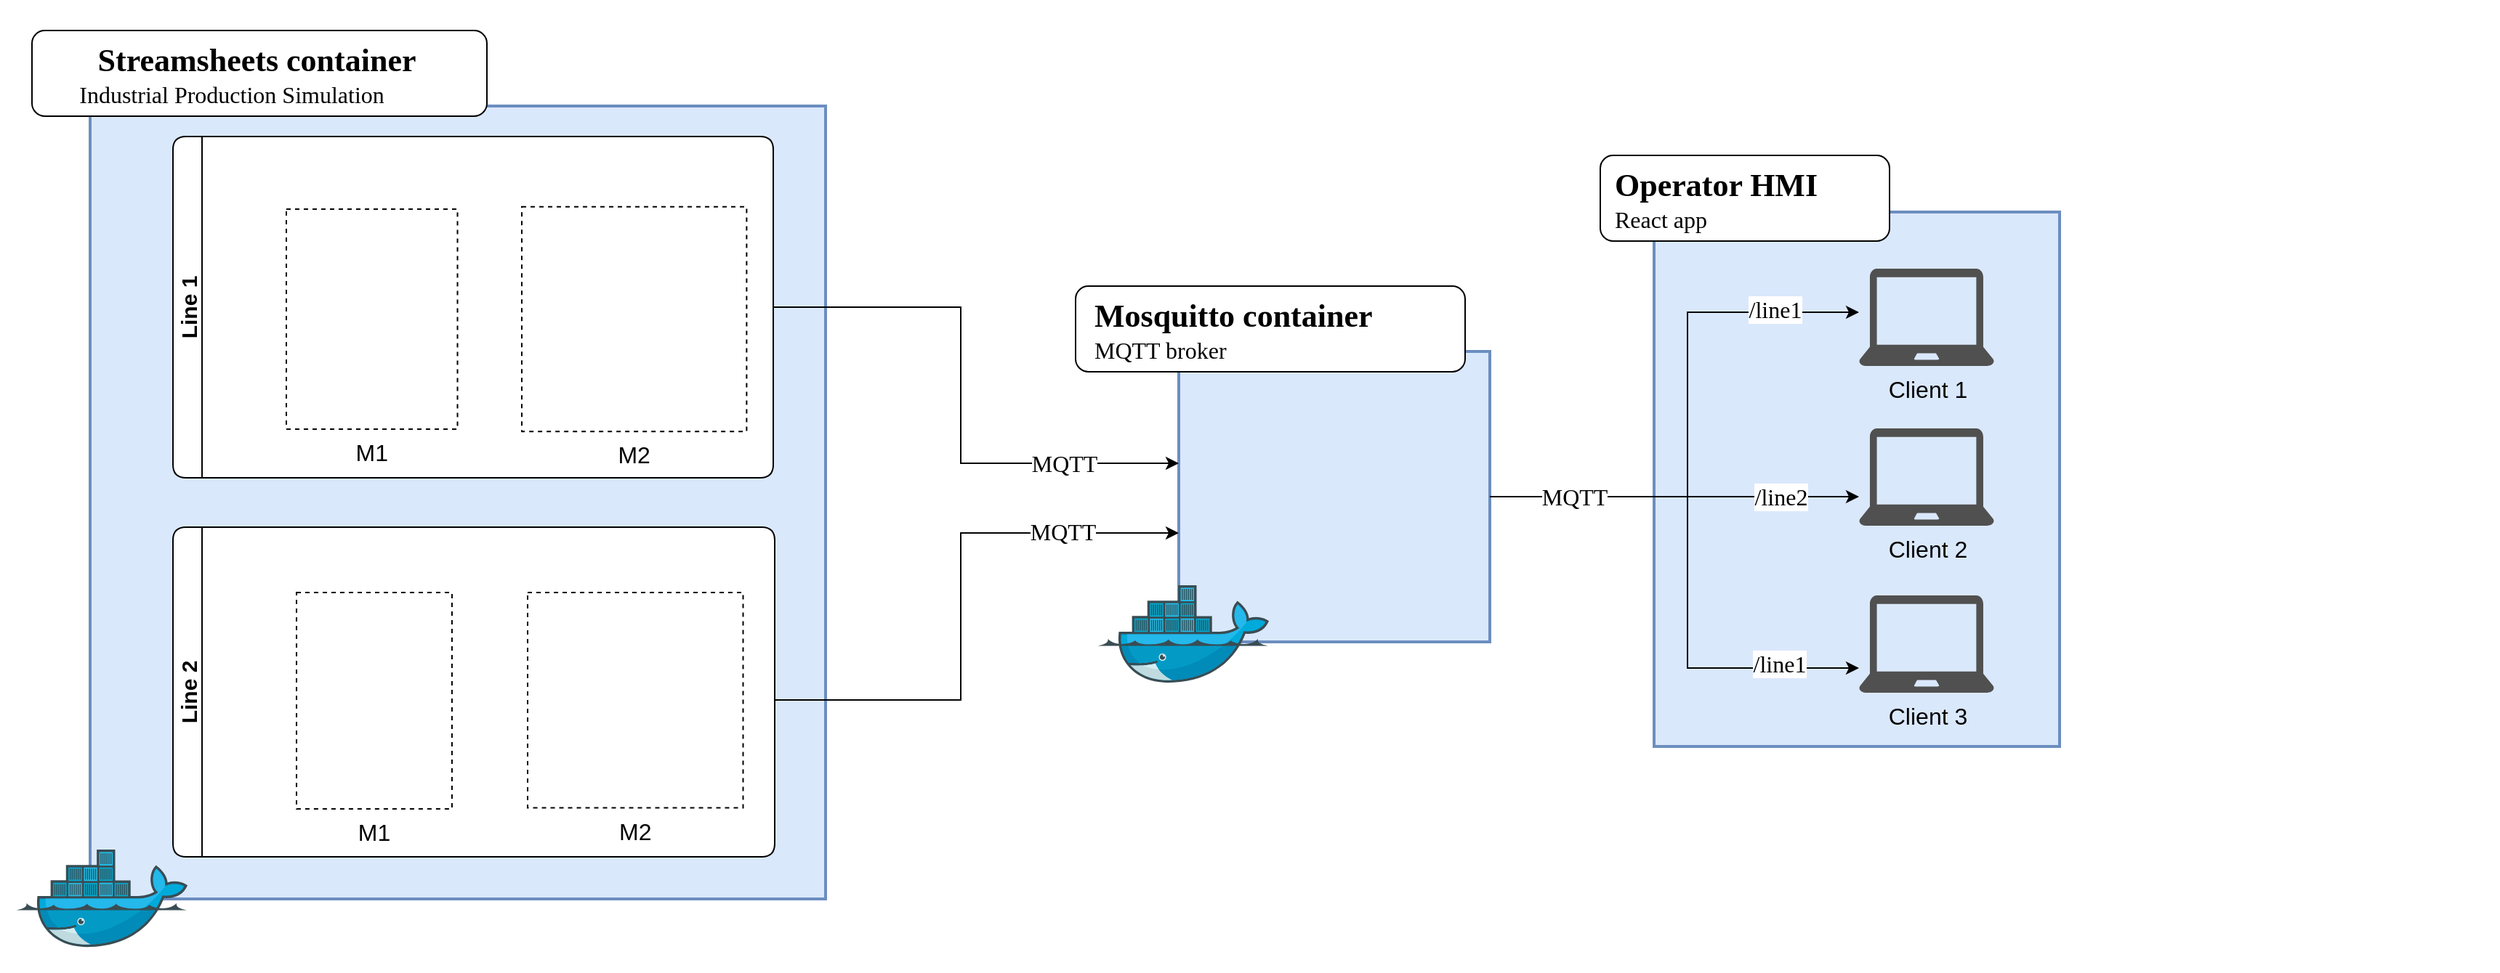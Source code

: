<mxfile version="19.0.3" type="device" pages="2"><diagram id="Un8UO-k_HFrV-LP1yDsO" name="No_Auth"><mxGraphModel dx="2690" dy="1089" grid="0" gridSize="10" guides="1" tooltips="1" connect="1" arrows="1" fold="1" page="0" pageScale="1" pageWidth="827" pageHeight="1169" math="0" shadow="0"><root><mxCell id="0"/><mxCell id="1" parent="0"/><mxCell id="wghopsO0f5nbzpMIrns2-92" value="" style="whiteSpace=wrap;html=1;labelBackgroundColor=none;labelBorderColor=#FF6666;fontSize=16;strokeWidth=2;rounded=0;fillColor=#dae8fc;glass=0;sketch=0;strokeColor=#6c8ebf;" parent="1" vertex="1"><mxGeometry x="57" y="19" width="279" height="368" as="geometry"/></mxCell><mxCell id="wghopsO0f5nbzpMIrns2-39" value="" style="group" parent="1" vertex="1" connectable="0"><mxGeometry x="-1072" y="-127" width="559" height="669" as="geometry"/></mxCell><mxCell id="wghopsO0f5nbzpMIrns2-24" value="" style="whiteSpace=wrap;html=1;labelBackgroundColor=none;labelBorderColor=#FF6666;fontSize=16;strokeWidth=2;rounded=0;fillColor=#dae8fc;glass=0;sketch=0;strokeColor=#6c8ebf;" parent="wghopsO0f5nbzpMIrns2-39" vertex="1"><mxGeometry x="53" y="73" width="506" height="546" as="geometry"/></mxCell><mxCell id="wghopsO0f5nbzpMIrns2-18" value="Line 1" style="swimlane;startSize=20;horizontal=0;labelBackgroundColor=none;fontSize=15;fontStyle=1;swimlaneFillColor=default;rounded=1;" parent="wghopsO0f5nbzpMIrns2-39" vertex="1"><mxGeometry x="110" y="94" width="413" height="235" as="geometry"><mxRectangle x="-797" y="26" width="42" height="198" as="alternateBounds"/></mxGeometry></mxCell><mxCell id="wghopsO0f5nbzpMIrns2-11" value="M1" style="shape=image;verticalLabelPosition=bottom;labelBackgroundColor=default;verticalAlign=top;aspect=fixed;imageAspect=0;image=https://thumbs.dreamstime.com/z/metalwork-milling-machine-icon-isometric-style-vector-web-design-isolated-white-background-188211630.jpg;clipPath=inset(0.33% 11.97% 8.33% 13.03%);fontSize=16;imageBorder=default;dashed=1;" parent="wghopsO0f5nbzpMIrns2-18" vertex="1"><mxGeometry x="78" y="49.999" width="117.76" height="151.489" as="geometry"/></mxCell><mxCell id="wghopsO0f5nbzpMIrns2-12" value="M2" style="shape=image;verticalLabelPosition=bottom;labelBackgroundColor=default;verticalAlign=top;aspect=fixed;imageAspect=0;image=https://thumbs.dreamstime.com/b/milling-machine-tool-icon-isometric-style-vector-web-design-isolated-white-background-188211577.jpg;fontSize=16;imageBorder=default;dashed=1;" parent="wghopsO0f5nbzpMIrns2-18" vertex="1"><mxGeometry x="239.995" y="48.4" width="154.695" height="154.695" as="geometry"/></mxCell><mxCell id="wghopsO0f5nbzpMIrns2-23" value="" style="shape=image;verticalLabelPosition=bottom;labelBackgroundColor=default;verticalAlign=top;aspect=fixed;imageAspect=0;image=https://cedalo.com/wp-content/uploads/2022/05/streamsheets-logo.png;clipPath=inset(0% 12.67% 0% 0%);" parent="wghopsO0f5nbzpMIrns2-18" vertex="1"><mxGeometry x="38" y="14" width="147.61" height="40" as="geometry"/></mxCell><mxCell id="wghopsO0f5nbzpMIrns2-30" value="" style="shape=image;verticalLabelPosition=bottom;labelBackgroundColor=default;verticalAlign=top;aspect=fixed;imageAspect=0;image=https://cedalo.com/wp-content/uploads/2022/05/streamsheets-logo.png;clipPath=inset(0% 12.67% 0% 0%);" parent="wghopsO0f5nbzpMIrns2-18" vertex="1"><mxGeometry x="221" y="14" width="147.61" height="40" as="geometry"/></mxCell><mxCell id="wghopsO0f5nbzpMIrns2-19" value="Line 2" style="swimlane;startSize=20;horizontal=0;labelBackgroundColor=none;fontSize=15;fontStyle=1;rounded=1;swimlaneFillColor=default;" parent="wghopsO0f5nbzpMIrns2-39" vertex="1"><mxGeometry x="110" y="363" width="414" height="227" as="geometry"><mxRectangle x="-797" y="26" width="42" height="198" as="alternateBounds"/></mxGeometry></mxCell><mxCell id="wghopsO0f5nbzpMIrns2-15" value="M1" style="shape=image;verticalLabelPosition=bottom;labelBackgroundColor=default;verticalAlign=top;aspect=fixed;imageAspect=0;image=https://thumbs.dreamstime.com/z/power-press-machine-icon-isometric-style-vector-web-design-isolated-white-background-219063908.jpg;clipPath=inset(0.67% 12.68% 8.33% 18.31%);fontSize=16;imageBorder=default;dashed=1;" parent="wghopsO0f5nbzpMIrns2-19" vertex="1"><mxGeometry x="85.0" y="45" width="106.973" height="149" as="geometry"/></mxCell><mxCell id="wghopsO0f5nbzpMIrns2-22" value="M2" style="shape=image;verticalLabelPosition=bottom;labelBackgroundColor=default;verticalAlign=top;aspect=fixed;imageAspect=0;image=https://thumbs.dreamstime.com/b/electric-milling-machine-icon-isometric-style-vector-web-design-isolated-white-background-188211650.jpg;fontSize=16;imageBorder=#000000;dashed=1;" parent="wghopsO0f5nbzpMIrns2-19" vertex="1"><mxGeometry x="244.002" y="44.995" width="148.255" height="148.255" as="geometry"/></mxCell><mxCell id="wghopsO0f5nbzpMIrns2-25" value="" style="sketch=0;aspect=fixed;html=1;points=[];align=center;image;fontSize=12;image=img/lib/mscae/Docker.svg;clipPath=inset(0% 0% 28.57% 0%);" parent="wghopsO0f5nbzpMIrns2-39" vertex="1"><mxGeometry x="2" y="585" width="118.33" height="71" as="geometry"/></mxCell><mxCell id="wghopsO0f5nbzpMIrns2-31" value="" style="shape=image;verticalLabelPosition=bottom;labelBackgroundColor=default;verticalAlign=top;aspect=fixed;imageAspect=0;image=https://cedalo.com/wp-content/uploads/2022/05/streamsheets-logo.png;clipPath=inset(0% 12.67% 0% 0%);" parent="wghopsO0f5nbzpMIrns2-39" vertex="1"><mxGeometry x="152" y="372" width="147.61" height="40" as="geometry"/></mxCell><mxCell id="wghopsO0f5nbzpMIrns2-32" value="" style="shape=image;verticalLabelPosition=bottom;labelBackgroundColor=default;verticalAlign=top;aspect=fixed;imageAspect=0;image=https://cedalo.com/wp-content/uploads/2022/05/streamsheets-logo.png;clipPath=inset(0% 12.67% 0% 0%);" parent="wghopsO0f5nbzpMIrns2-39" vertex="1"><mxGeometry x="333" y="372" width="147.61" height="40" as="geometry"/></mxCell><mxCell id="wghopsO0f5nbzpMIrns2-38" value="" style="group;labelBorderColor=none;rounded=1;strokeColor=default;fillColor=default;spacingLeft=0;" parent="wghopsO0f5nbzpMIrns2-39" vertex="1" connectable="0"><mxGeometry x="13" y="21" width="313" height="59" as="geometry"/></mxCell><mxCell id="wghopsO0f5nbzpMIrns2-26" value="&amp;nbsp; &amp;nbsp;Streamsheets container" style="text;html=1;align=center;verticalAlign=middle;resizable=0;points=[];autosize=1;strokeColor=none;fillColor=none;fontSize=22;fontStyle=1;fontFamily=Verdana;" parent="wghopsO0f5nbzpMIrns2-38" vertex="1"><mxGeometry x="-22" y="2" width="335" height="38" as="geometry"/></mxCell><mxCell id="wghopsO0f5nbzpMIrns2-36" value="&lt;span style=&quot;font-size: 16px;&quot;&gt;&amp;nbsp; &amp;nbsp;Industrial Production Simulation&lt;/span&gt;" style="text;html=1;align=center;verticalAlign=middle;resizable=0;points=[];autosize=1;strokeColor=none;fillColor=none;fontSize=16;fontFamily=Verdana;fontStyle=0" parent="wghopsO0f5nbzpMIrns2-38" vertex="1"><mxGeometry x="-16" y="28" width="294" height="31" as="geometry"/></mxCell><mxCell id="wghopsO0f5nbzpMIrns2-47" value="" style="group" parent="1" vertex="1" connectable="0"><mxGeometry x="-326.0" y="56" width="313.0" height="291" as="geometry"/></mxCell><mxCell id="wghopsO0f5nbzpMIrns2-35" value="" style="whiteSpace=wrap;html=1;rounded=0;glass=0;labelBackgroundColor=none;labelBorderColor=#FF6666;sketch=0;fontFamily=Verdana;fontSize=20;strokeWidth=2;fillColor=#dae8fc;strokeColor=#6c8ebf;" parent="wghopsO0f5nbzpMIrns2-47" vertex="1"><mxGeometry x="56.0" y="59" width="214" height="200" as="geometry"/></mxCell><mxCell id="wghopsO0f5nbzpMIrns2-34" value="" style="shape=image;verticalLabelPosition=bottom;labelBackgroundColor=default;verticalAlign=top;aspect=fixed;imageAspect=0;image=https://projects.eclipse.org/sites/default/files/mosquitto-200px.png;" parent="wghopsO0f5nbzpMIrns2-47" vertex="1"><mxGeometry x="92.95" y="90" width="140.1" height="138" as="geometry"/></mxCell><mxCell id="wghopsO0f5nbzpMIrns2-41" value="" style="sketch=0;aspect=fixed;html=1;points=[];align=center;image;fontSize=12;image=img/lib/mscae/Docker.svg;clipPath=inset(0% 0% 28.57% 0%);" parent="wghopsO0f5nbzpMIrns2-47" vertex="1"><mxGeometry y="220" width="118.33" height="71" as="geometry"/></mxCell><mxCell id="wghopsO0f5nbzpMIrns2-95" value="" style="group;labelBorderColor=none;rounded=1;strokeColor=default;fillColor=default;spacingLeft=0;align=left;" parent="wghopsO0f5nbzpMIrns2-47" vertex="1" connectable="0"><mxGeometry x="-15" y="14" width="268" height="59" as="geometry"/></mxCell><mxCell id="wghopsO0f5nbzpMIrns2-96" value="Mosquitto container" style="text;html=1;align=left;verticalAlign=middle;resizable=0;points=[];autosize=1;strokeColor=none;fillColor=none;fontSize=22;fontStyle=1;fontFamily=Verdana;" parent="wghopsO0f5nbzpMIrns2-95" vertex="1"><mxGeometry x="11.131" y="2" width="265" height="38" as="geometry"/></mxCell><mxCell id="wghopsO0f5nbzpMIrns2-97" value="&lt;span style=&quot;font-size: 16px;&quot;&gt;MQTT broker&lt;/span&gt;" style="text;html=1;align=left;verticalAlign=middle;resizable=0;points=[];autosize=1;strokeColor=none;fillColor=none;fontSize=16;fontFamily=Verdana;fontStyle=0" parent="wghopsO0f5nbzpMIrns2-95" vertex="1"><mxGeometry x="11.131" y="28" width="121" height="31" as="geometry"/></mxCell><mxCell id="wghopsO0f5nbzpMIrns2-49" style="edgeStyle=orthogonalEdgeStyle;rounded=0;orthogonalLoop=1;jettySize=auto;html=1;exitX=1;exitY=0.5;exitDx=0;exitDy=0;fontFamily=Verdana;fontSize=16;" parent="1" source="wghopsO0f5nbzpMIrns2-19" target="wghopsO0f5nbzpMIrns2-35" edge="1"><mxGeometry relative="1" as="geometry"><Array as="points"><mxPoint x="-548" y="355"/><mxPoint x="-420" y="355"/><mxPoint x="-420" y="240"/></Array></mxGeometry></mxCell><mxCell id="wghopsO0f5nbzpMIrns2-51" value="MQTT" style="edgeLabel;html=1;align=center;verticalAlign=middle;resizable=0;points=[];fontSize=16;fontFamily=Verdana;" parent="wghopsO0f5nbzpMIrns2-49" vertex="1" connectable="0"><mxGeometry x="0.58" y="1" relative="1" as="geometry"><mxPoint x="3" as="offset"/></mxGeometry></mxCell><mxCell id="wghopsO0f5nbzpMIrns2-58" style="edgeStyle=orthogonalEdgeStyle;rounded=0;orthogonalLoop=1;jettySize=auto;html=1;fontFamily=Verdana;fontSize=16;" parent="1" source="wghopsO0f5nbzpMIrns2-18" target="wghopsO0f5nbzpMIrns2-35" edge="1"><mxGeometry relative="1" as="geometry"><Array as="points"><mxPoint x="-420" y="85"/><mxPoint x="-420" y="192"/></Array></mxGeometry></mxCell><mxCell id="wghopsO0f5nbzpMIrns2-59" value="MQTT" style="edgeLabel;html=1;align=center;verticalAlign=middle;resizable=0;points=[];fontSize=16;fontFamily=Verdana;" parent="wghopsO0f5nbzpMIrns2-58" vertex="1" connectable="0"><mxGeometry x="0.502" y="-1" relative="1" as="geometry"><mxPoint x="17" y="-1" as="offset"/></mxGeometry></mxCell><mxCell id="wghopsO0f5nbzpMIrns2-60" value="" style="group" parent="1" vertex="1" connectable="0"><mxGeometry x="198" y="58" width="440" height="438" as="geometry"/></mxCell><mxCell id="wghopsO0f5nbzpMIrns2-61" value="" style="shape=image;verticalLabelPosition=bottom;labelBackgroundColor=default;verticalAlign=top;aspect=fixed;imageAspect=0;image=https://upload.wikimedia.org/wikipedia/commons/thumb/a/a7/React-icon.svg/2300px-React-icon.svg.png;" parent="wghopsO0f5nbzpMIrns2-60" vertex="1"><mxGeometry x="22.91" y="9" width="47.17" height="41" as="geometry"/></mxCell><mxCell id="wghopsO0f5nbzpMIrns2-62" value="&lt;font style=&quot;font-size: 16px;&quot;&gt;Client 1&lt;/font&gt;" style="sketch=0;pointerEvents=1;shadow=0;dashed=0;html=1;strokeColor=none;fillColor=#505050;labelPosition=center;verticalLabelPosition=bottom;verticalAlign=top;outlineConnect=0;align=center;shape=mxgraph.office.devices.laptop;rounded=0;" parent="wghopsO0f5nbzpMIrns2-60" vertex="1"><mxGeometry width="93" height="67" as="geometry"/></mxCell><mxCell id="wghopsO0f5nbzpMIrns2-63" value="" style="group;fontSize=14;labelBackgroundColor=none;labelBorderColor=none;" parent="1" vertex="1" connectable="0"><mxGeometry x="198" y="168" width="93" height="67" as="geometry"/></mxCell><mxCell id="wghopsO0f5nbzpMIrns2-64" value="" style="shape=image;verticalLabelPosition=bottom;labelBackgroundColor=default;verticalAlign=top;aspect=fixed;imageAspect=0;image=https://upload.wikimedia.org/wikipedia/commons/thumb/a/a7/React-icon.svg/2300px-React-icon.svg.png;" parent="wghopsO0f5nbzpMIrns2-63" vertex="1"><mxGeometry x="22.91" y="9" width="47.17" height="41" as="geometry"/></mxCell><mxCell id="wghopsO0f5nbzpMIrns2-65" value="&lt;font style=&quot;font-size: 16px;&quot;&gt;Client 2&lt;/font&gt;" style="sketch=0;pointerEvents=1;shadow=0;dashed=0;html=1;strokeColor=none;fillColor=#505050;labelPosition=center;verticalLabelPosition=bottom;verticalAlign=top;outlineConnect=0;align=center;shape=mxgraph.office.devices.laptop;rounded=0;" parent="wghopsO0f5nbzpMIrns2-63" vertex="1"><mxGeometry width="93" height="67" as="geometry"/></mxCell><mxCell id="wghopsO0f5nbzpMIrns2-66" value="" style="group;fontSize=17;" parent="1" vertex="1" connectable="0"><mxGeometry x="198" y="283" width="93" height="67" as="geometry"/></mxCell><mxCell id="wghopsO0f5nbzpMIrns2-67" value="" style="shape=image;verticalLabelPosition=bottom;labelBackgroundColor=default;verticalAlign=top;aspect=fixed;imageAspect=0;image=https://upload.wikimedia.org/wikipedia/commons/thumb/a/a7/React-icon.svg/2300px-React-icon.svg.png;" parent="wghopsO0f5nbzpMIrns2-66" vertex="1"><mxGeometry x="22.91" y="9" width="47.17" height="41" as="geometry"/></mxCell><mxCell id="wghopsO0f5nbzpMIrns2-68" value="&lt;font style=&quot;font-size: 16px;&quot;&gt;Client 3&lt;/font&gt;" style="sketch=0;pointerEvents=1;shadow=0;dashed=0;html=1;strokeColor=none;fillColor=#505050;labelPosition=center;verticalLabelPosition=bottom;verticalAlign=top;outlineConnect=0;align=center;shape=mxgraph.office.devices.laptop;rounded=0;" parent="wghopsO0f5nbzpMIrns2-66" vertex="1"><mxGeometry width="93" height="67" as="geometry"/></mxCell><mxCell id="wghopsO0f5nbzpMIrns2-71" style="edgeStyle=orthogonalEdgeStyle;rounded=0;orthogonalLoop=1;jettySize=auto;html=1;fontFamily=Verdana;fontSize=16;" parent="1" source="wghopsO0f5nbzpMIrns2-35" target="wghopsO0f5nbzpMIrns2-68" edge="1"><mxGeometry relative="1" as="geometry"><Array as="points"><mxPoint x="80" y="215"/><mxPoint x="80" y="333"/></Array></mxGeometry></mxCell><mxCell id="wghopsO0f5nbzpMIrns2-75" value="/line1" style="edgeLabel;html=1;align=center;verticalAlign=middle;resizable=0;points=[];fontSize=16;fontFamily=Verdana;" parent="wghopsO0f5nbzpMIrns2-71" vertex="1" connectable="0"><mxGeometry x="0.741" y="-1" relative="1" as="geometry"><mxPoint x="-7" y="-4" as="offset"/></mxGeometry></mxCell><mxCell id="wghopsO0f5nbzpMIrns2-70" style="edgeStyle=orthogonalEdgeStyle;rounded=0;orthogonalLoop=1;jettySize=auto;html=1;fontFamily=Verdana;fontSize=16;" parent="1" source="wghopsO0f5nbzpMIrns2-35" target="wghopsO0f5nbzpMIrns2-65" edge="1"><mxGeometry relative="1" as="geometry"><Array as="points"><mxPoint x="167" y="215"/><mxPoint x="167" y="215"/></Array></mxGeometry></mxCell><mxCell id="wghopsO0f5nbzpMIrns2-74" value="/line2" style="edgeLabel;html=1;align=center;verticalAlign=middle;resizable=0;points=[];fontSize=16;fontFamily=Verdana;" parent="wghopsO0f5nbzpMIrns2-70" vertex="1" connectable="0"><mxGeometry x="0.603" y="-5" relative="1" as="geometry"><mxPoint x="-4" y="-5" as="offset"/></mxGeometry></mxCell><mxCell id="wghopsO0f5nbzpMIrns2-69" style="edgeStyle=orthogonalEdgeStyle;rounded=0;orthogonalLoop=1;jettySize=auto;html=1;fontFamily=Verdana;fontSize=16;" parent="1" source="wghopsO0f5nbzpMIrns2-35" target="wghopsO0f5nbzpMIrns2-62" edge="1"><mxGeometry relative="1" as="geometry"><Array as="points"><mxPoint x="80" y="215"/><mxPoint x="80" y="88"/></Array></mxGeometry></mxCell><mxCell id="wghopsO0f5nbzpMIrns2-73" value="/line1" style="edgeLabel;html=1;align=center;verticalAlign=middle;resizable=0;points=[];fontSize=16;fontFamily=Verdana;" parent="wghopsO0f5nbzpMIrns2-69" vertex="1" connectable="0"><mxGeometry x="0.796" y="-4" relative="1" as="geometry"><mxPoint x="-19" y="-6" as="offset"/></mxGeometry></mxCell><mxCell id="wghopsO0f5nbzpMIrns2-94" value="MQTT" style="edgeLabel;html=1;align=center;verticalAlign=middle;resizable=0;points=[];fontSize=16;fontFamily=Verdana;" parent="wghopsO0f5nbzpMIrns2-69" vertex="1" connectable="0"><mxGeometry x="-0.695" y="1" relative="1" as="geometry"><mxPoint y="1" as="offset"/></mxGeometry></mxCell><mxCell id="wghopsO0f5nbzpMIrns2-99" value="" style="group;labelBorderColor=none;rounded=1;strokeColor=default;fillColor=default;spacingLeft=0;align=left;" parent="1" vertex="1" connectable="0"><mxGeometry x="20" y="-20" width="199" height="59" as="geometry"/></mxCell><mxCell id="wghopsO0f5nbzpMIrns2-100" value="Operator HMI" style="text;html=1;align=left;verticalAlign=middle;resizable=0;points=[];autosize=1;strokeColor=none;fillColor=none;fontSize=22;fontStyle=1;fontFamily=Verdana;" parent="wghopsO0f5nbzpMIrns2-99" vertex="1"><mxGeometry x="8.265" y="2" width="187" height="38" as="geometry"/></mxCell><mxCell id="wghopsO0f5nbzpMIrns2-101" value="&lt;span style=&quot;font-size: 16px;&quot;&gt;React app&lt;/span&gt;" style="text;html=1;align=left;verticalAlign=middle;resizable=0;points=[];autosize=1;strokeColor=none;fillColor=none;fontSize=16;fontFamily=Verdana;fontStyle=0" parent="wghopsO0f5nbzpMIrns2-99" vertex="1"><mxGeometry x="8.265" y="28" width="98" height="31" as="geometry"/></mxCell></root></mxGraphModel></diagram><diagram name="With_Auth" id="yrUmOtUDrFXrIB8ry8eS"><mxGraphModel dx="2690" dy="1489" grid="0" gridSize="10" guides="1" tooltips="1" connect="1" arrows="1" fold="1" page="0" pageScale="1" pageWidth="827" pageHeight="1169" math="0" shadow="0"><root><mxCell id="CBcqFIZJ2uUVRtZ77KCX-0"/><mxCell id="CBcqFIZJ2uUVRtZ77KCX-1" parent="CBcqFIZJ2uUVRtZ77KCX-0"/><mxCell id="i6UjxzVGlyHpq6s8Eieq-4" value="" style="group" vertex="1" connectable="0" parent="CBcqFIZJ2uUVRtZ77KCX-1"><mxGeometry x="138" y="77" width="264" height="261" as="geometry"/></mxCell><mxCell id="i6UjxzVGlyHpq6s8Eieq-0" value="" style="whiteSpace=wrap;html=1;labelBackgroundColor=none;labelBorderColor=#FF6666;fontSize=16;strokeWidth=2;rounded=0;fillColor=#dae8fc;glass=0;sketch=0;strokeColor=#6c8ebf;" vertex="1" parent="i6UjxzVGlyHpq6s8Eieq-4"><mxGeometry x="37" y="39" width="227" height="222" as="geometry"/></mxCell><mxCell id="i6UjxzVGlyHpq6s8Eieq-1" value="" style="group;labelBorderColor=none;rounded=1;strokeColor=default;fillColor=default;spacingLeft=0;align=left;" vertex="1" connectable="0" parent="i6UjxzVGlyHpq6s8Eieq-4"><mxGeometry width="199" height="59" as="geometry"/></mxCell><mxCell id="i6UjxzVGlyHpq6s8Eieq-2" value="Operator HMI" style="text;html=1;align=left;verticalAlign=middle;resizable=0;points=[];autosize=1;strokeColor=none;fillColor=none;fontSize=22;fontStyle=1;fontFamily=Verdana;" vertex="1" parent="i6UjxzVGlyHpq6s8Eieq-1"><mxGeometry x="8.265" y="2" width="187" height="38" as="geometry"/></mxCell><mxCell id="i6UjxzVGlyHpq6s8Eieq-3" value="&lt;span style=&quot;font-size: 16px;&quot;&gt;React app&lt;/span&gt;" style="text;html=1;align=left;verticalAlign=middle;resizable=0;points=[];autosize=1;strokeColor=none;fillColor=none;fontSize=16;fontFamily=Verdana;fontStyle=0" vertex="1" parent="i6UjxzVGlyHpq6s8Eieq-1"><mxGeometry x="8.265" y="28" width="98" height="31" as="geometry"/></mxCell><mxCell id="CBcqFIZJ2uUVRtZ77KCX-33" value="" style="group;fontSize=14;labelBackgroundColor=none;labelBorderColor=none;" parent="i6UjxzVGlyHpq6s8Eieq-4" vertex="1" connectable="0"><mxGeometry x="91" y="116" width="125" height="95" as="geometry"/></mxCell><mxCell id="CBcqFIZJ2uUVRtZ77KCX-34" value="" style="shape=image;verticalLabelPosition=bottom;labelBackgroundColor=default;verticalAlign=top;aspect=fixed;imageAspect=0;image=https://upload.wikimedia.org/wikipedia/commons/thumb/a/a7/React-icon.svg/2300px-React-icon.svg.png;" parent="CBcqFIZJ2uUVRtZ77KCX-33" vertex="1"><mxGeometry x="30.793" y="12.761" width="63.401" height="55.108" as="geometry"/></mxCell><mxCell id="CBcqFIZJ2uUVRtZ77KCX-35" value="&lt;font style=&quot;font-size: 16px;&quot;&gt;Client&lt;/font&gt;" style="sketch=0;pointerEvents=1;shadow=0;dashed=0;html=1;strokeColor=none;fillColor=#505050;labelPosition=center;verticalLabelPosition=bottom;verticalAlign=top;outlineConnect=0;align=center;shape=mxgraph.office.devices.laptop;rounded=0;" parent="CBcqFIZJ2uUVRtZ77KCX-33" vertex="1"><mxGeometry width="125.0" height="95" as="geometry"/></mxCell><mxCell id="CBcqFIZJ2uUVRtZ77KCX-3" value="" style="group" parent="CBcqFIZJ2uUVRtZ77KCX-1" vertex="1" connectable="0"><mxGeometry x="-1072" y="-127" width="559" height="669" as="geometry"/></mxCell><mxCell id="CBcqFIZJ2uUVRtZ77KCX-4" value="" style="whiteSpace=wrap;html=1;labelBackgroundColor=none;labelBorderColor=#FF6666;fontSize=16;strokeWidth=2;rounded=0;fillColor=#dae8fc;glass=0;sketch=0;strokeColor=#6c8ebf;" parent="CBcqFIZJ2uUVRtZ77KCX-3" vertex="1"><mxGeometry x="53" y="73" width="506" height="546" as="geometry"/></mxCell><mxCell id="CBcqFIZJ2uUVRtZ77KCX-5" value="Line 1" style="swimlane;startSize=20;horizontal=0;labelBackgroundColor=none;fontSize=15;fontStyle=1;swimlaneFillColor=default;rounded=1;" parent="CBcqFIZJ2uUVRtZ77KCX-3" vertex="1"><mxGeometry x="110" y="94" width="413" height="235" as="geometry"><mxRectangle x="-797" y="26" width="42" height="198" as="alternateBounds"/></mxGeometry></mxCell><mxCell id="CBcqFIZJ2uUVRtZ77KCX-6" value="M1" style="shape=image;verticalLabelPosition=bottom;labelBackgroundColor=default;verticalAlign=top;aspect=fixed;imageAspect=0;image=https://thumbs.dreamstime.com/z/metalwork-milling-machine-icon-isometric-style-vector-web-design-isolated-white-background-188211630.jpg;clipPath=inset(0.33% 11.97% 8.33% 13.03%);fontSize=16;imageBorder=default;dashed=1;" parent="CBcqFIZJ2uUVRtZ77KCX-5" vertex="1"><mxGeometry x="78" y="49.999" width="117.76" height="151.489" as="geometry"/></mxCell><mxCell id="CBcqFIZJ2uUVRtZ77KCX-7" value="M2" style="shape=image;verticalLabelPosition=bottom;labelBackgroundColor=default;verticalAlign=top;aspect=fixed;imageAspect=0;image=https://thumbs.dreamstime.com/b/milling-machine-tool-icon-isometric-style-vector-web-design-isolated-white-background-188211577.jpg;fontSize=16;imageBorder=default;dashed=1;" parent="CBcqFIZJ2uUVRtZ77KCX-5" vertex="1"><mxGeometry x="239.995" y="48.4" width="154.695" height="154.695" as="geometry"/></mxCell><mxCell id="CBcqFIZJ2uUVRtZ77KCX-8" value="" style="shape=image;verticalLabelPosition=bottom;labelBackgroundColor=default;verticalAlign=top;aspect=fixed;imageAspect=0;image=https://cedalo.com/wp-content/uploads/2022/05/streamsheets-logo.png;clipPath=inset(0% 12.67% 0% 0%);" parent="CBcqFIZJ2uUVRtZ77KCX-5" vertex="1"><mxGeometry x="38" y="14" width="147.61" height="40" as="geometry"/></mxCell><mxCell id="CBcqFIZJ2uUVRtZ77KCX-9" value="" style="shape=image;verticalLabelPosition=bottom;labelBackgroundColor=default;verticalAlign=top;aspect=fixed;imageAspect=0;image=https://cedalo.com/wp-content/uploads/2022/05/streamsheets-logo.png;clipPath=inset(0% 12.67% 0% 0%);" parent="CBcqFIZJ2uUVRtZ77KCX-5" vertex="1"><mxGeometry x="221" y="14" width="147.61" height="40" as="geometry"/></mxCell><mxCell id="CBcqFIZJ2uUVRtZ77KCX-10" value="Line 2" style="swimlane;startSize=20;horizontal=0;labelBackgroundColor=none;fontSize=15;fontStyle=1;rounded=1;swimlaneFillColor=default;" parent="CBcqFIZJ2uUVRtZ77KCX-3" vertex="1"><mxGeometry x="110" y="363" width="414" height="227" as="geometry"><mxRectangle x="-797" y="26" width="42" height="198" as="alternateBounds"/></mxGeometry></mxCell><mxCell id="CBcqFIZJ2uUVRtZ77KCX-11" value="M1" style="shape=image;verticalLabelPosition=bottom;labelBackgroundColor=default;verticalAlign=top;aspect=fixed;imageAspect=0;image=https://thumbs.dreamstime.com/z/power-press-machine-icon-isometric-style-vector-web-design-isolated-white-background-219063908.jpg;clipPath=inset(0.67% 12.68% 8.33% 18.31%);fontSize=16;imageBorder=default;dashed=1;" parent="CBcqFIZJ2uUVRtZ77KCX-10" vertex="1"><mxGeometry x="85.0" y="45" width="106.973" height="149" as="geometry"/></mxCell><mxCell id="CBcqFIZJ2uUVRtZ77KCX-12" value="M2" style="shape=image;verticalLabelPosition=bottom;labelBackgroundColor=default;verticalAlign=top;aspect=fixed;imageAspect=0;image=https://thumbs.dreamstime.com/b/electric-milling-machine-icon-isometric-style-vector-web-design-isolated-white-background-188211650.jpg;fontSize=16;imageBorder=#000000;dashed=1;" parent="CBcqFIZJ2uUVRtZ77KCX-10" vertex="1"><mxGeometry x="244.002" y="44.995" width="148.255" height="148.255" as="geometry"/></mxCell><mxCell id="CBcqFIZJ2uUVRtZ77KCX-13" value="" style="sketch=0;aspect=fixed;html=1;points=[];align=center;image;fontSize=12;image=img/lib/mscae/Docker.svg;clipPath=inset(0% 0% 28.57% 0%);" parent="CBcqFIZJ2uUVRtZ77KCX-3" vertex="1"><mxGeometry x="2" y="585" width="118.33" height="71" as="geometry"/></mxCell><mxCell id="CBcqFIZJ2uUVRtZ77KCX-14" value="" style="shape=image;verticalLabelPosition=bottom;labelBackgroundColor=default;verticalAlign=top;aspect=fixed;imageAspect=0;image=https://cedalo.com/wp-content/uploads/2022/05/streamsheets-logo.png;clipPath=inset(0% 12.67% 0% 0%);" parent="CBcqFIZJ2uUVRtZ77KCX-3" vertex="1"><mxGeometry x="152" y="372" width="147.61" height="40" as="geometry"/></mxCell><mxCell id="CBcqFIZJ2uUVRtZ77KCX-15" value="" style="shape=image;verticalLabelPosition=bottom;labelBackgroundColor=default;verticalAlign=top;aspect=fixed;imageAspect=0;image=https://cedalo.com/wp-content/uploads/2022/05/streamsheets-logo.png;clipPath=inset(0% 12.67% 0% 0%);" parent="CBcqFIZJ2uUVRtZ77KCX-3" vertex="1"><mxGeometry x="333" y="372" width="147.61" height="40" as="geometry"/></mxCell><mxCell id="CBcqFIZJ2uUVRtZ77KCX-16" value="" style="group;labelBorderColor=none;rounded=1;strokeColor=default;fillColor=default;spacingLeft=0;" parent="CBcqFIZJ2uUVRtZ77KCX-3" vertex="1" connectable="0"><mxGeometry x="13" y="21" width="313" height="59" as="geometry"/></mxCell><mxCell id="CBcqFIZJ2uUVRtZ77KCX-17" value="&amp;nbsp; &amp;nbsp;Streamsheets container" style="text;html=1;align=center;verticalAlign=middle;resizable=0;points=[];autosize=1;strokeColor=none;fillColor=none;fontSize=22;fontStyle=1;fontFamily=Verdana;" parent="CBcqFIZJ2uUVRtZ77KCX-16" vertex="1"><mxGeometry x="-22" y="2" width="335" height="38" as="geometry"/></mxCell><mxCell id="CBcqFIZJ2uUVRtZ77KCX-18" value="&lt;span style=&quot;font-size: 16px;&quot;&gt;&amp;nbsp; &amp;nbsp;Industrial Production Simulation&lt;/span&gt;" style="text;html=1;align=center;verticalAlign=middle;resizable=0;points=[];autosize=1;strokeColor=none;fillColor=none;fontSize=16;fontFamily=Verdana;fontStyle=0" parent="CBcqFIZJ2uUVRtZ77KCX-16" vertex="1"><mxGeometry x="-16" y="28" width="294" height="31" as="geometry"/></mxCell><mxCell id="CBcqFIZJ2uUVRtZ77KCX-19" value="" style="group" parent="CBcqFIZJ2uUVRtZ77KCX-1" vertex="1" connectable="0"><mxGeometry x="-348.0" y="56" width="313.0" height="291" as="geometry"/></mxCell><mxCell id="CBcqFIZJ2uUVRtZ77KCX-20" value="" style="whiteSpace=wrap;html=1;rounded=0;glass=0;labelBackgroundColor=none;labelBorderColor=#FF6666;sketch=0;fontFamily=Verdana;fontSize=20;strokeWidth=2;fillColor=#dae8fc;strokeColor=#6c8ebf;" parent="CBcqFIZJ2uUVRtZ77KCX-19" vertex="1"><mxGeometry x="56.0" y="59" width="214" height="200" as="geometry"/></mxCell><mxCell id="CBcqFIZJ2uUVRtZ77KCX-21" value="" style="shape=image;verticalLabelPosition=bottom;labelBackgroundColor=default;verticalAlign=top;aspect=fixed;imageAspect=0;image=https://projects.eclipse.org/sites/default/files/mosquitto-200px.png;" parent="CBcqFIZJ2uUVRtZ77KCX-19" vertex="1"><mxGeometry x="92.95" y="90" width="140.1" height="138" as="geometry"/></mxCell><mxCell id="CBcqFIZJ2uUVRtZ77KCX-22" value="" style="sketch=0;aspect=fixed;html=1;points=[];align=center;image;fontSize=12;image=img/lib/mscae/Docker.svg;clipPath=inset(0% 0% 28.57% 0%);" parent="CBcqFIZJ2uUVRtZ77KCX-19" vertex="1"><mxGeometry y="220" width="118.33" height="71" as="geometry"/></mxCell><mxCell id="CBcqFIZJ2uUVRtZ77KCX-23" value="" style="group;labelBorderColor=none;rounded=1;strokeColor=default;fillColor=default;spacingLeft=0;align=left;" parent="CBcqFIZJ2uUVRtZ77KCX-19" vertex="1" connectable="0"><mxGeometry x="-15" y="14" width="268" height="59" as="geometry"/></mxCell><mxCell id="CBcqFIZJ2uUVRtZ77KCX-24" value="Mosquitto container" style="text;html=1;align=left;verticalAlign=middle;resizable=0;points=[];autosize=1;strokeColor=none;fillColor=none;fontSize=22;fontStyle=1;fontFamily=Verdana;" parent="CBcqFIZJ2uUVRtZ77KCX-23" vertex="1"><mxGeometry x="11.131" y="2" width="265" height="38" as="geometry"/></mxCell><mxCell id="CBcqFIZJ2uUVRtZ77KCX-25" value="&lt;span style=&quot;font-size: 16px;&quot;&gt;MQTT broker&lt;/span&gt;" style="text;html=1;align=left;verticalAlign=middle;resizable=0;points=[];autosize=1;strokeColor=none;fillColor=none;fontSize=16;fontFamily=Verdana;fontStyle=0" parent="CBcqFIZJ2uUVRtZ77KCX-23" vertex="1"><mxGeometry x="11.131" y="28" width="121" height="31" as="geometry"/></mxCell><mxCell id="CBcqFIZJ2uUVRtZ77KCX-26" style="edgeStyle=orthogonalEdgeStyle;rounded=0;orthogonalLoop=1;jettySize=auto;html=1;exitX=1;exitY=0.5;exitDx=0;exitDy=0;fontFamily=Verdana;fontSize=16;" parent="CBcqFIZJ2uUVRtZ77KCX-1" source="CBcqFIZJ2uUVRtZ77KCX-10" target="CBcqFIZJ2uUVRtZ77KCX-20" edge="1"><mxGeometry relative="1" as="geometry"><Array as="points"><mxPoint x="-548" y="355"/><mxPoint x="-420" y="355"/><mxPoint x="-420" y="240"/></Array></mxGeometry></mxCell><mxCell id="CBcqFIZJ2uUVRtZ77KCX-27" value="MQTT" style="edgeLabel;html=1;align=center;verticalAlign=middle;resizable=0;points=[];fontSize=16;fontFamily=Verdana;" parent="CBcqFIZJ2uUVRtZ77KCX-26" vertex="1" connectable="0"><mxGeometry x="0.58" y="1" relative="1" as="geometry"><mxPoint x="3" as="offset"/></mxGeometry></mxCell><mxCell id="CBcqFIZJ2uUVRtZ77KCX-28" style="edgeStyle=orthogonalEdgeStyle;rounded=0;orthogonalLoop=1;jettySize=auto;html=1;fontFamily=Verdana;fontSize=16;" parent="CBcqFIZJ2uUVRtZ77KCX-1" source="CBcqFIZJ2uUVRtZ77KCX-5" target="CBcqFIZJ2uUVRtZ77KCX-20" edge="1"><mxGeometry relative="1" as="geometry"><Array as="points"><mxPoint x="-420" y="84"/><mxPoint x="-420" y="192"/></Array></mxGeometry></mxCell><mxCell id="CBcqFIZJ2uUVRtZ77KCX-29" value="MQTT" style="edgeLabel;html=1;align=center;verticalAlign=middle;resizable=0;points=[];fontSize=16;fontFamily=Verdana;" parent="CBcqFIZJ2uUVRtZ77KCX-28" vertex="1" connectable="0"><mxGeometry x="0.502" y="-1" relative="1" as="geometry"><mxPoint x="17" y="-1" as="offset"/></mxGeometry></mxCell><mxCell id="O5S7cwupWLcyfUeAgXQ3-0" value="" style="group" parent="CBcqFIZJ2uUVRtZ77KCX-1" vertex="1" connectable="0"><mxGeometry x="103.0" y="-418" width="296.0" height="437" as="geometry"/></mxCell><mxCell id="AOQHdqzk58xtB45TPwX--6" value="" style="whiteSpace=wrap;html=1;rounded=0;glass=0;labelBackgroundColor=none;labelBorderColor=#FF6666;sketch=0;fontFamily=Verdana;fontSize=20;strokeWidth=2;fillColor=#dae8fc;strokeColor=#6c8ebf;" parent="O5S7cwupWLcyfUeAgXQ3-0" vertex="1"><mxGeometry x="70.0" y="34" width="226" height="365" as="geometry"/></mxCell><mxCell id="AOQHdqzk58xtB45TPwX--0" value="" style="shape=image;html=1;verticalAlign=top;verticalLabelPosition=bottom;labelBackgroundColor=#ffffff;imageAspect=0;aspect=fixed;image=https://cdn0.iconfinder.com/data/icons/long-shadow-web-icons/512/nodejs-128.png" parent="O5S7cwupWLcyfUeAgXQ3-0" vertex="1"><mxGeometry x="118.0" y="249.0" width="128" height="128" as="geometry"/></mxCell><mxCell id="AOQHdqzk58xtB45TPwX--7" value="" style="group" parent="O5S7cwupWLcyfUeAgXQ3-0" vertex="1" connectable="0"><mxGeometry x="138.0" y="81" width="88" height="126" as="geometry"/></mxCell><mxCell id="AOQHdqzk58xtB45TPwX--8" value="" style="group" parent="AOQHdqzk58xtB45TPwX--7" vertex="1" connectable="0"><mxGeometry x="-2.5" width="88" height="126" as="geometry"/></mxCell><mxCell id="AOQHdqzk58xtB45TPwX--2" value="" style="shape=cylinder3;whiteSpace=wrap;html=1;boundedLbl=1;backgroundOutline=1;size=15;" parent="AOQHdqzk58xtB45TPwX--8" vertex="1"><mxGeometry width="88" height="126" as="geometry"/></mxCell><mxCell id="AOQHdqzk58xtB45TPwX--3" value="" style="dashed=0;outlineConnect=0;html=1;align=center;labelPosition=center;verticalLabelPosition=bottom;verticalAlign=top;shape=mxgraph.weblogos.mongodb" parent="AOQHdqzk58xtB45TPwX--8" vertex="1"><mxGeometry x="25.9" y="34" width="41.2" height="86.2" as="geometry"/></mxCell><mxCell id="AOQHdqzk58xtB45TPwX--5" value="" style="endArrow=classic;startArrow=classic;html=1;rounded=0;fontFamily=Verdana;fontSize=18;strokeWidth=2;" parent="O5S7cwupWLcyfUeAgXQ3-0" source="AOQHdqzk58xtB45TPwX--2" target="AOQHdqzk58xtB45TPwX--0" edge="1"><mxGeometry width="50" height="50" relative="1" as="geometry"><mxPoint x="-64.0" y="482" as="sourcePoint"/><mxPoint x="-14.0" y="432" as="targetPoint"/></mxGeometry></mxCell><mxCell id="AOQHdqzk58xtB45TPwX--9" value="" style="group;labelBorderColor=none;rounded=1;strokeColor=default;fillColor=default;spacingLeft=0;align=left;" parent="O5S7cwupWLcyfUeAgXQ3-0" vertex="1" connectable="0"><mxGeometry width="268" height="59" as="geometry"/></mxCell><mxCell id="AOQHdqzk58xtB45TPwX--10" value="Backend services" style="text;html=1;align=left;verticalAlign=middle;resizable=0;points=[];autosize=1;strokeColor=none;fillColor=none;fontSize=22;fontStyle=1;fontFamily=Verdana;" parent="AOQHdqzk58xtB45TPwX--9" vertex="1"><mxGeometry x="11.131" y="2" width="231" height="38" as="geometry"/></mxCell><mxCell id="AOQHdqzk58xtB45TPwX--11" value="&lt;span style=&quot;font-size: 16px;&quot;&gt;NodeJS + MongoDB&lt;/span&gt;" style="text;html=1;align=left;verticalAlign=middle;resizable=0;points=[];autosize=1;strokeColor=none;fillColor=none;fontSize=16;fontFamily=Verdana;fontStyle=0" parent="AOQHdqzk58xtB45TPwX--9" vertex="1"><mxGeometry x="11.131" y="28" width="178" height="31" as="geometry"/></mxCell><mxCell id="hihCW0PPy6BV0TlwGGHi-0" value="" style="sketch=0;aspect=fixed;html=1;points=[];align=center;image;fontSize=12;image=img/lib/mscae/Docker.svg;clipPath=inset(0% 0% 28.57% 0%);" vertex="1" parent="O5S7cwupWLcyfUeAgXQ3-0"><mxGeometry x="8" y="366" width="118.33" height="71" as="geometry"/></mxCell><mxCell id="O5S7cwupWLcyfUeAgXQ3-5" style="edgeStyle=orthogonalEdgeStyle;rounded=0;orthogonalLoop=1;jettySize=auto;html=1;fontFamily=Verdana;fontSize=18;strokeWidth=2;" parent="CBcqFIZJ2uUVRtZ77KCX-1" source="i6UjxzVGlyHpq6s8Eieq-0" target="CBcqFIZJ2uUVRtZ77KCX-20" edge="1"><mxGeometry relative="1" as="geometry"><Array as="points"><mxPoint x="115" y="215"/><mxPoint x="115" y="215"/></Array></mxGeometry></mxCell><mxCell id="O5S7cwupWLcyfUeAgXQ3-6" value="3. Subscribe to topics" style="edgeLabel;html=1;align=center;verticalAlign=middle;resizable=0;points=[];fontSize=18;fontFamily=Verdana;" parent="O5S7cwupWLcyfUeAgXQ3-5" vertex="1" connectable="0"><mxGeometry x="-0.132" y="-4" relative="1" as="geometry"><mxPoint x="-7" y="-20" as="offset"/></mxGeometry></mxCell><mxCell id="O5S7cwupWLcyfUeAgXQ3-7" style="edgeStyle=orthogonalEdgeStyle;rounded=0;orthogonalLoop=1;jettySize=auto;html=1;fontFamily=Verdana;fontSize=18;strokeWidth=2;" parent="CBcqFIZJ2uUVRtZ77KCX-1" source="CBcqFIZJ2uUVRtZ77KCX-20" target="i6UjxzVGlyHpq6s8Eieq-0" edge="1"><mxGeometry relative="1" as="geometry"><Array as="points"><mxPoint x="104" y="257"/><mxPoint x="104" y="257"/></Array></mxGeometry></mxCell><mxCell id="O5S7cwupWLcyfUeAgXQ3-8" value="4. Send updates" style="edgeLabel;html=1;align=center;verticalAlign=middle;resizable=0;points=[];fontSize=18;fontFamily=Verdana;" parent="O5S7cwupWLcyfUeAgXQ3-7" vertex="1" connectable="0"><mxGeometry x="-0.177" y="-1" relative="1" as="geometry"><mxPoint x="24" y="20" as="offset"/></mxGeometry></mxCell><mxCell id="i6UjxzVGlyHpq6s8Eieq-5" value="1. Authentication&lt;br&gt;+ topic request" style="edgeLabel;html=1;align=center;verticalAlign=middle;resizable=0;points=[];fontSize=18;fontFamily=Verdana;" vertex="1" connectable="0" parent="CBcqFIZJ2uUVRtZ77KCX-1"><mxGeometry x="507.0" y="121" as="geometry"/></mxCell><mxCell id="i6UjxzVGlyHpq6s8Eieq-6" value="2. Return token &lt;br&gt;+ topics" style="edgeLabel;html=1;align=center;verticalAlign=middle;resizable=0;points=[];fontSize=18;fontFamily=Verdana;" vertex="1" connectable="0" parent="CBcqFIZJ2uUVRtZ77KCX-1"><mxGeometry x="703.999" y="-129" as="geometry"/></mxCell><mxCell id="i6UjxzVGlyHpq6s8Eieq-7" style="edgeStyle=orthogonalEdgeStyle;rounded=0;orthogonalLoop=1;jettySize=auto;html=1;exitX=1;exitY=0.25;exitDx=0;exitDy=0;entryX=1.004;entryY=0.831;entryDx=0;entryDy=0;entryPerimeter=0;" edge="1" parent="CBcqFIZJ2uUVRtZ77KCX-1" source="i6UjxzVGlyHpq6s8Eieq-0" target="AOQHdqzk58xtB45TPwX--6"><mxGeometry relative="1" as="geometry"/></mxCell><mxCell id="i6UjxzVGlyHpq6s8Eieq-8" style="edgeStyle=orthogonalEdgeStyle;rounded=0;orthogonalLoop=1;jettySize=auto;html=1;exitX=1;exitY=0.5;exitDx=0;exitDy=0;entryX=1;entryY=0.75;entryDx=0;entryDy=0;" edge="1" parent="CBcqFIZJ2uUVRtZ77KCX-1" source="AOQHdqzk58xtB45TPwX--6" target="i6UjxzVGlyHpq6s8Eieq-0"><mxGeometry relative="1" as="geometry"><Array as="points"><mxPoint x="618" y="-201"/><mxPoint x="618" y="283"/></Array></mxGeometry></mxCell></root></mxGraphModel></diagram></mxfile>